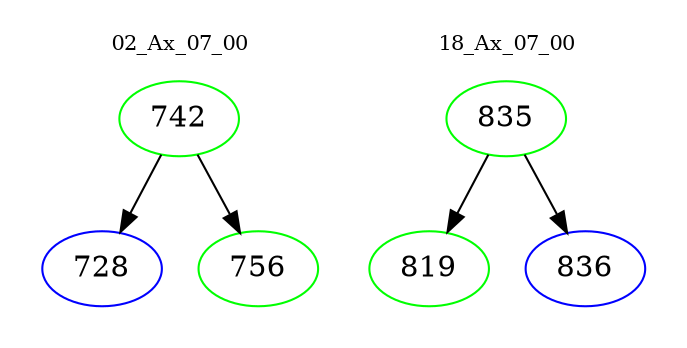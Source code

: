 digraph{
subgraph cluster_0 {
color = white
label = "02_Ax_07_00";
fontsize=10;
T0_742 [label="742", color="green"]
T0_742 -> T0_728 [color="black"]
T0_728 [label="728", color="blue"]
T0_742 -> T0_756 [color="black"]
T0_756 [label="756", color="green"]
}
subgraph cluster_1 {
color = white
label = "18_Ax_07_00";
fontsize=10;
T1_835 [label="835", color="green"]
T1_835 -> T1_819 [color="black"]
T1_819 [label="819", color="green"]
T1_835 -> T1_836 [color="black"]
T1_836 [label="836", color="blue"]
}
}
